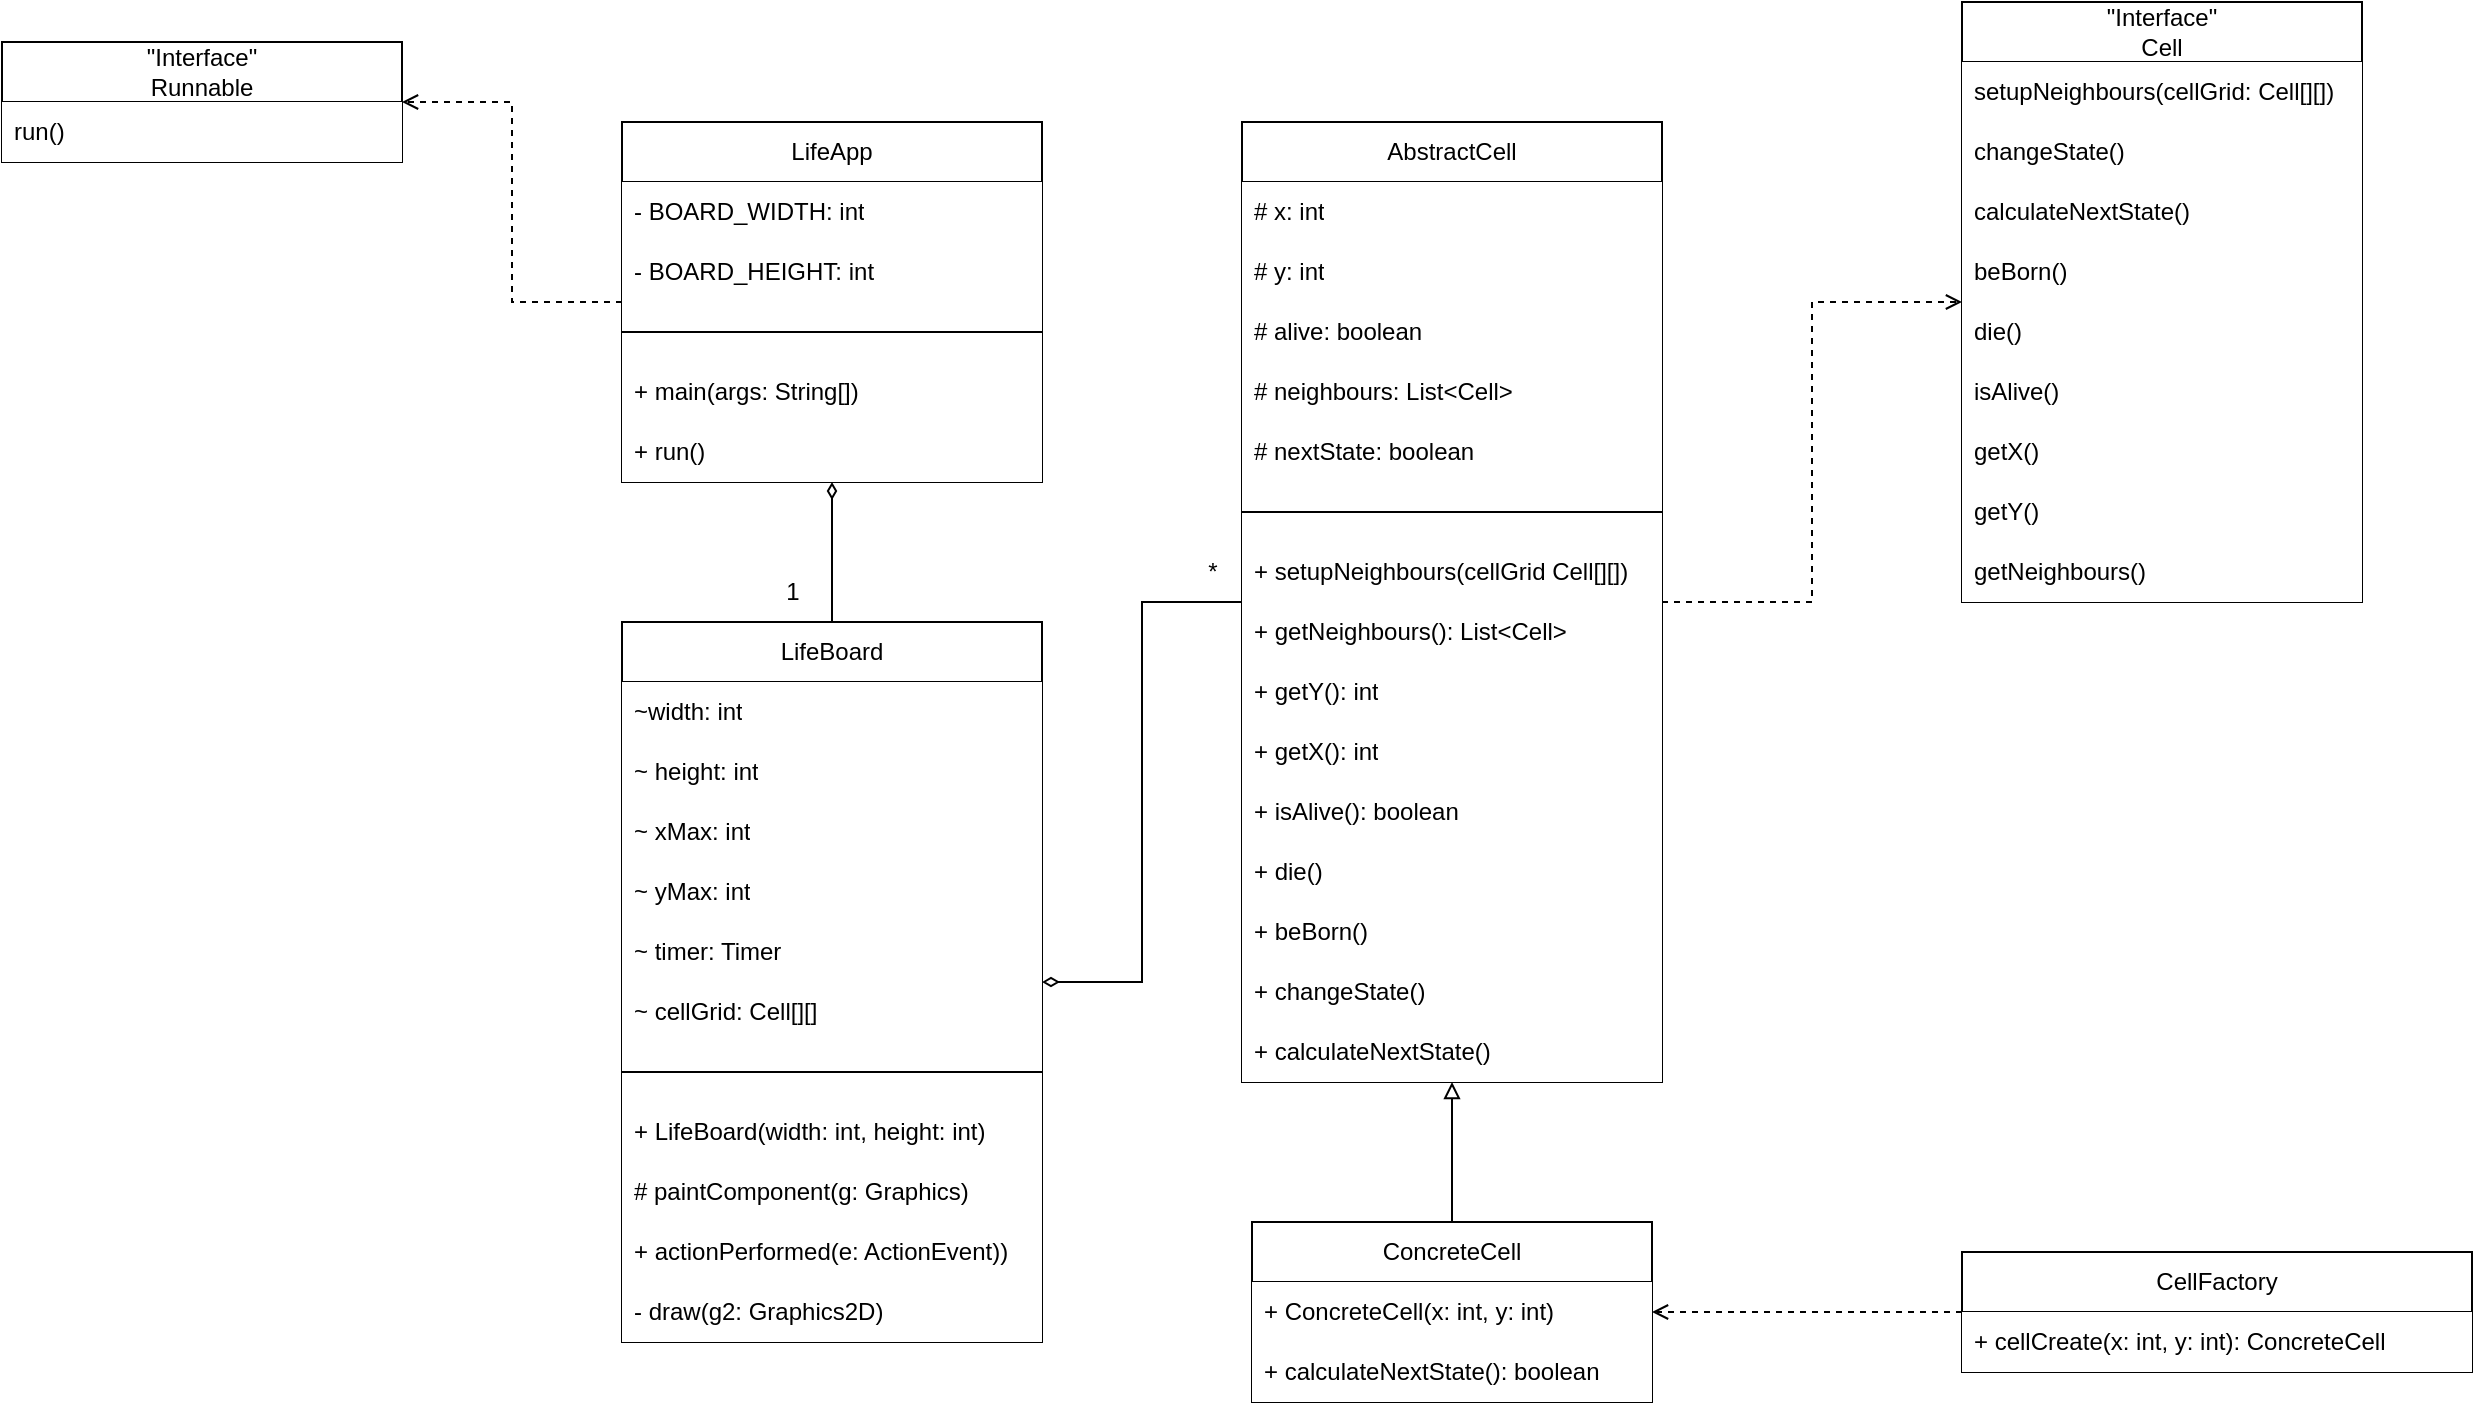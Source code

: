 <mxfile version="22.1.2" type="device">
  <diagram name="Page-1" id="YDqhjDaP1piZdzwtWk-i">
    <mxGraphModel dx="2717" dy="894" grid="1" gridSize="10" guides="1" tooltips="1" connect="1" arrows="1" fold="1" page="1" pageScale="1" pageWidth="1169" pageHeight="827" math="0" shadow="0">
      <root>
        <mxCell id="0" />
        <mxCell id="1" parent="0" />
        <mxCell id="CxoTFEphAylHqTDbwrn--6" value="&quot;Interface&quot;&lt;br&gt;Cell" style="swimlane;fontStyle=0;childLayout=stackLayout;horizontal=1;startSize=30;horizontalStack=0;resizeParent=1;resizeParentMax=0;resizeLast=0;collapsible=1;marginBottom=0;whiteSpace=wrap;html=1;" parent="1" vertex="1">
          <mxGeometry x="580" y="100" width="200" height="300" as="geometry" />
        </mxCell>
        <mxCell id="CxoTFEphAylHqTDbwrn--7" value="setupNeighbours(cellGrid: Cell[][])" style="text;strokeColor=none;fillColor=default;align=left;verticalAlign=middle;spacingLeft=4;spacingRight=4;overflow=hidden;points=[[0,0.5],[1,0.5]];portConstraint=eastwest;rotatable=0;whiteSpace=wrap;html=1;" parent="CxoTFEphAylHqTDbwrn--6" vertex="1">
          <mxGeometry y="30" width="200" height="30" as="geometry" />
        </mxCell>
        <mxCell id="CxoTFEphAylHqTDbwrn--8" value="changeState()" style="text;strokeColor=none;fillColor=default;align=left;verticalAlign=middle;spacingLeft=4;spacingRight=4;overflow=hidden;points=[[0,0.5],[1,0.5]];portConstraint=eastwest;rotatable=0;whiteSpace=wrap;html=1;" parent="CxoTFEphAylHqTDbwrn--6" vertex="1">
          <mxGeometry y="60" width="200" height="30" as="geometry" />
        </mxCell>
        <mxCell id="CxoTFEphAylHqTDbwrn--9" value="calculateNextState()" style="text;strokeColor=none;fillColor=default;align=left;verticalAlign=middle;spacingLeft=4;spacingRight=4;overflow=hidden;points=[[0,0.5],[1,0.5]];portConstraint=eastwest;rotatable=0;whiteSpace=wrap;html=1;" parent="CxoTFEphAylHqTDbwrn--6" vertex="1">
          <mxGeometry y="90" width="200" height="30" as="geometry" />
        </mxCell>
        <mxCell id="CxoTFEphAylHqTDbwrn--17" value="beBorn()" style="text;strokeColor=none;fillColor=default;align=left;verticalAlign=middle;spacingLeft=4;spacingRight=4;overflow=hidden;points=[[0,0.5],[1,0.5]];portConstraint=eastwest;rotatable=0;whiteSpace=wrap;html=1;" parent="CxoTFEphAylHqTDbwrn--6" vertex="1">
          <mxGeometry y="120" width="200" height="30" as="geometry" />
        </mxCell>
        <mxCell id="CxoTFEphAylHqTDbwrn--16" value="die()" style="text;strokeColor=none;fillColor=default;align=left;verticalAlign=middle;spacingLeft=4;spacingRight=4;overflow=hidden;points=[[0,0.5],[1,0.5]];portConstraint=eastwest;rotatable=0;whiteSpace=wrap;html=1;" parent="CxoTFEphAylHqTDbwrn--6" vertex="1">
          <mxGeometry y="150" width="200" height="30" as="geometry" />
        </mxCell>
        <mxCell id="CxoTFEphAylHqTDbwrn--15" value="isAlive()" style="text;strokeColor=none;fillColor=default;align=left;verticalAlign=middle;spacingLeft=4;spacingRight=4;overflow=hidden;points=[[0,0.5],[1,0.5]];portConstraint=eastwest;rotatable=0;whiteSpace=wrap;html=1;" parent="CxoTFEphAylHqTDbwrn--6" vertex="1">
          <mxGeometry y="180" width="200" height="30" as="geometry" />
        </mxCell>
        <mxCell id="CxoTFEphAylHqTDbwrn--14" value="getX()" style="text;strokeColor=none;fillColor=default;align=left;verticalAlign=middle;spacingLeft=4;spacingRight=4;overflow=hidden;points=[[0,0.5],[1,0.5]];portConstraint=eastwest;rotatable=0;whiteSpace=wrap;html=1;" parent="CxoTFEphAylHqTDbwrn--6" vertex="1">
          <mxGeometry y="210" width="200" height="30" as="geometry" />
        </mxCell>
        <mxCell id="CxoTFEphAylHqTDbwrn--13" value="getY()" style="text;strokeColor=none;fillColor=default;align=left;verticalAlign=middle;spacingLeft=4;spacingRight=4;overflow=hidden;points=[[0,0.5],[1,0.5]];portConstraint=eastwest;rotatable=0;whiteSpace=wrap;html=1;" parent="CxoTFEphAylHqTDbwrn--6" vertex="1">
          <mxGeometry y="240" width="200" height="30" as="geometry" />
        </mxCell>
        <mxCell id="CxoTFEphAylHqTDbwrn--12" value="getNeighbours()" style="text;strokeColor=none;fillColor=default;align=left;verticalAlign=middle;spacingLeft=4;spacingRight=4;overflow=hidden;points=[[0,0.5],[1,0.5]];portConstraint=eastwest;rotatable=0;whiteSpace=wrap;html=1;strokeWidth=2;" parent="CxoTFEphAylHqTDbwrn--6" vertex="1">
          <mxGeometry y="270" width="200" height="30" as="geometry" />
        </mxCell>
        <mxCell id="CxoTFEphAylHqTDbwrn--18" value="AbstractCell" style="swimlane;fontStyle=0;childLayout=stackLayout;horizontal=1;startSize=30;horizontalStack=0;resizeParent=1;resizeParentMax=0;resizeLast=0;collapsible=1;marginBottom=0;whiteSpace=wrap;html=1;" parent="1" vertex="1">
          <mxGeometry x="220" y="160" width="210" height="480" as="geometry" />
        </mxCell>
        <mxCell id="CxoTFEphAylHqTDbwrn--19" value="# x: int" style="text;strokeColor=none;fillColor=default;align=left;verticalAlign=middle;spacingLeft=4;spacingRight=4;overflow=hidden;points=[[0,0.5],[1,0.5]];portConstraint=eastwest;rotatable=0;whiteSpace=wrap;html=1;" parent="CxoTFEphAylHqTDbwrn--18" vertex="1">
          <mxGeometry y="30" width="210" height="30" as="geometry" />
        </mxCell>
        <mxCell id="CxoTFEphAylHqTDbwrn--20" value="# y: int" style="text;strokeColor=none;fillColor=default;align=left;verticalAlign=middle;spacingLeft=4;spacingRight=4;overflow=hidden;points=[[0,0.5],[1,0.5]];portConstraint=eastwest;rotatable=0;whiteSpace=wrap;html=1;" parent="CxoTFEphAylHqTDbwrn--18" vertex="1">
          <mxGeometry y="60" width="210" height="30" as="geometry" />
        </mxCell>
        <mxCell id="CxoTFEphAylHqTDbwrn--21" value="# alive: boolean" style="text;strokeColor=none;fillColor=default;align=left;verticalAlign=middle;spacingLeft=4;spacingRight=4;overflow=hidden;points=[[0,0.5],[1,0.5]];portConstraint=eastwest;rotatable=0;whiteSpace=wrap;html=1;" parent="CxoTFEphAylHqTDbwrn--18" vertex="1">
          <mxGeometry y="90" width="210" height="30" as="geometry" />
        </mxCell>
        <mxCell id="CxoTFEphAylHqTDbwrn--23" value="# neighbours: List&amp;lt;Cell&amp;gt;" style="text;strokeColor=none;fillColor=default;align=left;verticalAlign=middle;spacingLeft=4;spacingRight=4;overflow=hidden;points=[[0,0.5],[1,0.5]];portConstraint=eastwest;rotatable=0;whiteSpace=wrap;html=1;" parent="CxoTFEphAylHqTDbwrn--18" vertex="1">
          <mxGeometry y="120" width="210" height="30" as="geometry" />
        </mxCell>
        <mxCell id="CxoTFEphAylHqTDbwrn--22" value="# nextState: boolean" style="text;strokeColor=none;fillColor=default;align=left;verticalAlign=middle;spacingLeft=4;spacingRight=4;overflow=hidden;points=[[0,0.5],[1,0.5]];portConstraint=eastwest;rotatable=0;whiteSpace=wrap;html=1;" parent="CxoTFEphAylHqTDbwrn--18" vertex="1">
          <mxGeometry y="150" width="210" height="30" as="geometry" />
        </mxCell>
        <mxCell id="CxoTFEphAylHqTDbwrn--33" style="text;strokeColor=none;fillColor=default;align=left;verticalAlign=middle;spacingLeft=4;spacingRight=4;overflow=hidden;points=[[0,0.5],[1,0.5]];portConstraint=eastwest;rotatable=0;whiteSpace=wrap;html=1;" parent="CxoTFEphAylHqTDbwrn--18" vertex="1">
          <mxGeometry y="180" width="210" height="30" as="geometry" />
        </mxCell>
        <mxCell id="CxoTFEphAylHqTDbwrn--32" value="+ setupNeighbours(cellGrid Cell[][])" style="text;strokeColor=none;fillColor=default;align=left;verticalAlign=middle;spacingLeft=4;spacingRight=4;overflow=hidden;points=[[0,0.5],[1,0.5]];portConstraint=eastwest;rotatable=0;whiteSpace=wrap;html=1;" parent="CxoTFEphAylHqTDbwrn--18" vertex="1">
          <mxGeometry y="210" width="210" height="30" as="geometry" />
        </mxCell>
        <mxCell id="CxoTFEphAylHqTDbwrn--47" value="+ getNeighbours(): List&amp;lt;Cell&amp;gt;" style="text;strokeColor=none;fillColor=default;align=left;verticalAlign=middle;spacingLeft=4;spacingRight=4;overflow=hidden;points=[[0,0.5],[1,0.5]];portConstraint=eastwest;rotatable=0;whiteSpace=wrap;html=1;" parent="CxoTFEphAylHqTDbwrn--18" vertex="1">
          <mxGeometry y="240" width="210" height="30" as="geometry" />
        </mxCell>
        <mxCell id="CxoTFEphAylHqTDbwrn--46" value="+ getY(): int" style="text;strokeColor=none;fillColor=default;align=left;verticalAlign=middle;spacingLeft=4;spacingRight=4;overflow=hidden;points=[[0,0.5],[1,0.5]];portConstraint=eastwest;rotatable=0;whiteSpace=wrap;html=1;" parent="CxoTFEphAylHqTDbwrn--18" vertex="1">
          <mxGeometry y="270" width="210" height="30" as="geometry" />
        </mxCell>
        <mxCell id="CxoTFEphAylHqTDbwrn--45" value="+ getX(): int" style="text;strokeColor=none;fillColor=default;align=left;verticalAlign=middle;spacingLeft=4;spacingRight=4;overflow=hidden;points=[[0,0.5],[1,0.5]];portConstraint=eastwest;rotatable=0;whiteSpace=wrap;html=1;" parent="CxoTFEphAylHqTDbwrn--18" vertex="1">
          <mxGeometry y="300" width="210" height="30" as="geometry" />
        </mxCell>
        <mxCell id="CxoTFEphAylHqTDbwrn--44" value="+ isAlive(): boolean" style="text;strokeColor=none;fillColor=default;align=left;verticalAlign=middle;spacingLeft=4;spacingRight=4;overflow=hidden;points=[[0,0.5],[1,0.5]];portConstraint=eastwest;rotatable=0;whiteSpace=wrap;html=1;" parent="CxoTFEphAylHqTDbwrn--18" vertex="1">
          <mxGeometry y="330" width="210" height="30" as="geometry" />
        </mxCell>
        <mxCell id="CxoTFEphAylHqTDbwrn--43" value="+ die()" style="text;strokeColor=none;fillColor=default;align=left;verticalAlign=middle;spacingLeft=4;spacingRight=4;overflow=hidden;points=[[0,0.5],[1,0.5]];portConstraint=eastwest;rotatable=0;whiteSpace=wrap;html=1;" parent="CxoTFEphAylHqTDbwrn--18" vertex="1">
          <mxGeometry y="360" width="210" height="30" as="geometry" />
        </mxCell>
        <mxCell id="CxoTFEphAylHqTDbwrn--42" value="+ beBorn()" style="text;strokeColor=none;fillColor=default;align=left;verticalAlign=middle;spacingLeft=4;spacingRight=4;overflow=hidden;points=[[0,0.5],[1,0.5]];portConstraint=eastwest;rotatable=0;whiteSpace=wrap;html=1;" parent="CxoTFEphAylHqTDbwrn--18" vertex="1">
          <mxGeometry y="390" width="210" height="30" as="geometry" />
        </mxCell>
        <mxCell id="CxoTFEphAylHqTDbwrn--40" value="+ changeState()" style="text;strokeColor=none;fillColor=default;align=left;verticalAlign=middle;spacingLeft=4;spacingRight=4;overflow=hidden;points=[[0,0.5],[1,0.5]];portConstraint=eastwest;rotatable=0;whiteSpace=wrap;html=1;" parent="CxoTFEphAylHqTDbwrn--18" vertex="1">
          <mxGeometry y="420" width="210" height="30" as="geometry" />
        </mxCell>
        <mxCell id="CxoTFEphAylHqTDbwrn--39" value="" style="endArrow=none;html=1;rounded=0;exitX=0;exitY=0.5;exitDx=0;exitDy=0;entryX=1;entryY=0.5;entryDx=0;entryDy=0;" parent="CxoTFEphAylHqTDbwrn--18" source="CxoTFEphAylHqTDbwrn--33" target="CxoTFEphAylHqTDbwrn--33" edge="1">
          <mxGeometry width="50" height="50" relative="1" as="geometry">
            <mxPoint x="220" y="280" as="sourcePoint" />
            <mxPoint x="310" y="300" as="targetPoint" />
          </mxGeometry>
        </mxCell>
        <mxCell id="CxoTFEphAylHqTDbwrn--41" value="+ calculateNextState()" style="text;strokeColor=none;fillColor=default;align=left;verticalAlign=middle;spacingLeft=4;spacingRight=4;overflow=hidden;points=[[0,0.5],[1,0.5]];portConstraint=eastwest;rotatable=0;whiteSpace=wrap;html=1;" parent="CxoTFEphAylHqTDbwrn--18" vertex="1">
          <mxGeometry y="450" width="210" height="30" as="geometry" />
        </mxCell>
        <mxCell id="CxoTFEphAylHqTDbwrn--24" value="" style="endArrow=open;html=1;rounded=0;edgeStyle=orthogonalEdgeStyle;endFill=0;dashed=1;" parent="1" source="CxoTFEphAylHqTDbwrn--18" target="CxoTFEphAylHqTDbwrn--6" edge="1">
          <mxGeometry width="50" height="50" relative="1" as="geometry">
            <mxPoint x="645" y="500" as="sourcePoint" />
            <mxPoint x="695" y="450" as="targetPoint" />
          </mxGeometry>
        </mxCell>
        <mxCell id="CxoTFEphAylHqTDbwrn--25" value="ConcreteCell" style="swimlane;fontStyle=0;childLayout=stackLayout;horizontal=1;startSize=30;horizontalStack=0;resizeParent=1;resizeParentMax=0;resizeLast=0;collapsible=1;marginBottom=0;whiteSpace=wrap;html=1;" parent="1" vertex="1">
          <mxGeometry x="225" y="710" width="200" height="90" as="geometry" />
        </mxCell>
        <mxCell id="sXeR2ySPPfD5h6XvWmpi-1" value="+ ConcreteCell(x: int, y: int)" style="text;strokeColor=none;fillColor=default;align=left;verticalAlign=middle;spacingLeft=4;spacingRight=4;overflow=hidden;points=[[0,0.5],[1,0.5]];portConstraint=eastwest;rotatable=0;whiteSpace=wrap;html=1;" parent="CxoTFEphAylHqTDbwrn--25" vertex="1">
          <mxGeometry y="30" width="200" height="30" as="geometry" />
        </mxCell>
        <mxCell id="CxoTFEphAylHqTDbwrn--26" value="+ calculateNextState(): boolean" style="text;strokeColor=none;fillColor=default;align=left;verticalAlign=middle;spacingLeft=4;spacingRight=4;overflow=hidden;points=[[0,0.5],[1,0.5]];portConstraint=eastwest;rotatable=0;whiteSpace=wrap;html=1;" parent="CxoTFEphAylHqTDbwrn--25" vertex="1">
          <mxGeometry y="60" width="200" height="30" as="geometry" />
        </mxCell>
        <mxCell id="CxoTFEphAylHqTDbwrn--29" value="" style="endArrow=block;html=1;rounded=0;edgeStyle=orthogonalEdgeStyle;endFill=0;" parent="1" source="CxoTFEphAylHqTDbwrn--25" target="CxoTFEphAylHqTDbwrn--18" edge="1">
          <mxGeometry width="50" height="50" relative="1" as="geometry">
            <mxPoint x="640" y="490" as="sourcePoint" />
            <mxPoint x="690" y="440" as="targetPoint" />
          </mxGeometry>
        </mxCell>
        <mxCell id="CxoTFEphAylHqTDbwrn--48" value="CellFactory" style="swimlane;fontStyle=0;childLayout=stackLayout;horizontal=1;startSize=30;horizontalStack=0;resizeParent=1;resizeParentMax=0;resizeLast=0;collapsible=1;marginBottom=0;whiteSpace=wrap;html=1;" parent="1" vertex="1">
          <mxGeometry x="580" y="725" width="255" height="60" as="geometry" />
        </mxCell>
        <mxCell id="CxoTFEphAylHqTDbwrn--49" value="+ cellCreate(x: int, y: int): ConcreteCell" style="text;strokeColor=none;fillColor=default;align=left;verticalAlign=middle;spacingLeft=4;spacingRight=4;overflow=hidden;points=[[0,0.5],[1,0.5]];portConstraint=eastwest;rotatable=0;whiteSpace=wrap;html=1;" parent="CxoTFEphAylHqTDbwrn--48" vertex="1">
          <mxGeometry y="30" width="255" height="30" as="geometry" />
        </mxCell>
        <mxCell id="CxoTFEphAylHqTDbwrn--54" value="LifeApp" style="swimlane;fontStyle=0;childLayout=stackLayout;horizontal=1;startSize=30;horizontalStack=0;resizeParent=1;resizeParentMax=0;resizeLast=0;collapsible=1;marginBottom=0;whiteSpace=wrap;html=1;" parent="1" vertex="1">
          <mxGeometry x="-90" y="160" width="210" height="180" as="geometry" />
        </mxCell>
        <mxCell id="CxoTFEphAylHqTDbwrn--55" value="- BOARD_WIDTH: int" style="text;strokeColor=none;fillColor=default;align=left;verticalAlign=middle;spacingLeft=4;spacingRight=4;overflow=hidden;points=[[0,0.5],[1,0.5]];portConstraint=eastwest;rotatable=0;whiteSpace=wrap;html=1;" parent="CxoTFEphAylHqTDbwrn--54" vertex="1">
          <mxGeometry y="30" width="210" height="30" as="geometry" />
        </mxCell>
        <mxCell id="CxoTFEphAylHqTDbwrn--56" value="- BOARD_HEIGHT: int" style="text;strokeColor=none;fillColor=default;align=left;verticalAlign=middle;spacingLeft=4;spacingRight=4;overflow=hidden;points=[[0,0.5],[1,0.5]];portConstraint=eastwest;rotatable=0;whiteSpace=wrap;html=1;" parent="CxoTFEphAylHqTDbwrn--54" vertex="1">
          <mxGeometry y="60" width="210" height="30" as="geometry" />
        </mxCell>
        <mxCell id="CxoTFEphAylHqTDbwrn--60" style="text;strokeColor=none;fillColor=default;align=left;verticalAlign=middle;spacingLeft=4;spacingRight=4;overflow=hidden;points=[[0,0.5],[1,0.5]];portConstraint=eastwest;rotatable=0;whiteSpace=wrap;html=1;" parent="CxoTFEphAylHqTDbwrn--54" vertex="1">
          <mxGeometry y="90" width="210" height="30" as="geometry" />
        </mxCell>
        <mxCell id="CxoTFEphAylHqTDbwrn--61" value="+ main(args: String[])" style="text;strokeColor=none;fillColor=default;align=left;verticalAlign=middle;spacingLeft=4;spacingRight=4;overflow=hidden;points=[[0,0.5],[1,0.5]];portConstraint=eastwest;rotatable=0;whiteSpace=wrap;html=1;" parent="CxoTFEphAylHqTDbwrn--54" vertex="1">
          <mxGeometry y="120" width="210" height="30" as="geometry" />
        </mxCell>
        <mxCell id="CxoTFEphAylHqTDbwrn--62" value="+ run()" style="text;strokeColor=none;fillColor=default;align=left;verticalAlign=middle;spacingLeft=4;spacingRight=4;overflow=hidden;points=[[0,0.5],[1,0.5]];portConstraint=eastwest;rotatable=0;whiteSpace=wrap;html=1;" parent="CxoTFEphAylHqTDbwrn--54" vertex="1">
          <mxGeometry y="150" width="210" height="30" as="geometry" />
        </mxCell>
        <mxCell id="CxoTFEphAylHqTDbwrn--69" value="" style="endArrow=none;html=1;rounded=0;exitX=0;exitY=0.5;exitDx=0;exitDy=0;entryX=1;entryY=0.5;entryDx=0;entryDy=0;" parent="CxoTFEphAylHqTDbwrn--54" source="CxoTFEphAylHqTDbwrn--60" target="CxoTFEphAylHqTDbwrn--60" edge="1">
          <mxGeometry width="50" height="50" relative="1" as="geometry">
            <mxPoint x="220" y="280" as="sourcePoint" />
            <mxPoint x="310" y="300" as="targetPoint" />
          </mxGeometry>
        </mxCell>
        <mxCell id="CxoTFEphAylHqTDbwrn--71" value="&quot;Interface&quot;&lt;br&gt;Runnable" style="swimlane;fontStyle=0;childLayout=stackLayout;horizontal=1;startSize=30;horizontalStack=0;resizeParent=1;resizeParentMax=0;resizeLast=0;collapsible=1;marginBottom=0;whiteSpace=wrap;html=1;" parent="1" vertex="1">
          <mxGeometry x="-400" y="120" width="200" height="60" as="geometry" />
        </mxCell>
        <mxCell id="CxoTFEphAylHqTDbwrn--72" value="run()" style="text;strokeColor=none;fillColor=default;align=left;verticalAlign=middle;spacingLeft=4;spacingRight=4;overflow=hidden;points=[[0,0.5],[1,0.5]];portConstraint=eastwest;rotatable=0;whiteSpace=wrap;html=1;" parent="CxoTFEphAylHqTDbwrn--71" vertex="1">
          <mxGeometry y="30" width="200" height="30" as="geometry" />
        </mxCell>
        <mxCell id="CxoTFEphAylHqTDbwrn--81" value="" style="endArrow=open;html=1;rounded=0;edgeStyle=orthogonalEdgeStyle;endFill=0;dashed=1;" parent="1" source="CxoTFEphAylHqTDbwrn--54" target="CxoTFEphAylHqTDbwrn--71" edge="1">
          <mxGeometry width="50" height="50" relative="1" as="geometry">
            <mxPoint x="-340" y="400" as="sourcePoint" />
            <mxPoint x="-290" y="350" as="targetPoint" />
          </mxGeometry>
        </mxCell>
        <mxCell id="CxoTFEphAylHqTDbwrn--82" value="LifeBoard" style="swimlane;fontStyle=0;childLayout=stackLayout;horizontal=1;startSize=30;horizontalStack=0;resizeParent=1;resizeParentMax=0;resizeLast=0;collapsible=1;marginBottom=0;whiteSpace=wrap;html=1;" parent="1" vertex="1">
          <mxGeometry x="-90" y="410" width="210" height="360" as="geometry" />
        </mxCell>
        <mxCell id="CxoTFEphAylHqTDbwrn--83" value="~width: int" style="text;strokeColor=none;fillColor=default;align=left;verticalAlign=middle;spacingLeft=4;spacingRight=4;overflow=hidden;points=[[0,0.5],[1,0.5]];portConstraint=eastwest;rotatable=0;whiteSpace=wrap;html=1;" parent="CxoTFEphAylHqTDbwrn--82" vertex="1">
          <mxGeometry y="30" width="210" height="30" as="geometry" />
        </mxCell>
        <mxCell id="CxoTFEphAylHqTDbwrn--84" value="~ height: int" style="text;strokeColor=none;fillColor=default;align=left;verticalAlign=middle;spacingLeft=4;spacingRight=4;overflow=hidden;points=[[0,0.5],[1,0.5]];portConstraint=eastwest;rotatable=0;whiteSpace=wrap;html=1;" parent="CxoTFEphAylHqTDbwrn--82" vertex="1">
          <mxGeometry y="60" width="210" height="30" as="geometry" />
        </mxCell>
        <mxCell id="CxoTFEphAylHqTDbwrn--85" value="~ xMax: int" style="text;strokeColor=none;fillColor=default;align=left;verticalAlign=middle;spacingLeft=4;spacingRight=4;overflow=hidden;points=[[0,0.5],[1,0.5]];portConstraint=eastwest;rotatable=0;whiteSpace=wrap;html=1;" parent="CxoTFEphAylHqTDbwrn--82" vertex="1">
          <mxGeometry y="90" width="210" height="30" as="geometry" />
        </mxCell>
        <mxCell id="CxoTFEphAylHqTDbwrn--86" value="~ yMax: int" style="text;strokeColor=none;fillColor=default;align=left;verticalAlign=middle;spacingLeft=4;spacingRight=4;overflow=hidden;points=[[0,0.5],[1,0.5]];portConstraint=eastwest;rotatable=0;whiteSpace=wrap;html=1;" parent="CxoTFEphAylHqTDbwrn--82" vertex="1">
          <mxGeometry y="120" width="210" height="30" as="geometry" />
        </mxCell>
        <mxCell id="CxoTFEphAylHqTDbwrn--87" value="~ timer: Timer" style="text;strokeColor=none;fillColor=default;align=left;verticalAlign=middle;spacingLeft=4;spacingRight=4;overflow=hidden;points=[[0,0.5],[1,0.5]];portConstraint=eastwest;rotatable=0;whiteSpace=wrap;html=1;" parent="CxoTFEphAylHqTDbwrn--82" vertex="1">
          <mxGeometry y="150" width="210" height="30" as="geometry" />
        </mxCell>
        <mxCell id="CxoTFEphAylHqTDbwrn--99" value="~ cellGrid: Cell[][]" style="text;strokeColor=none;fillColor=default;align=left;verticalAlign=middle;spacingLeft=4;spacingRight=4;overflow=hidden;points=[[0,0.5],[1,0.5]];portConstraint=eastwest;rotatable=0;whiteSpace=wrap;html=1;" parent="CxoTFEphAylHqTDbwrn--82" vertex="1">
          <mxGeometry y="180" width="210" height="30" as="geometry" />
        </mxCell>
        <mxCell id="CxoTFEphAylHqTDbwrn--88" style="text;strokeColor=none;fillColor=default;align=left;verticalAlign=middle;spacingLeft=4;spacingRight=4;overflow=hidden;points=[[0,0.5],[1,0.5]];portConstraint=eastwest;rotatable=0;whiteSpace=wrap;html=1;" parent="CxoTFEphAylHqTDbwrn--82" vertex="1">
          <mxGeometry y="210" width="210" height="30" as="geometry" />
        </mxCell>
        <mxCell id="CxoTFEphAylHqTDbwrn--89" value="+ LifeBoard(width: int, height: int)" style="text;strokeColor=none;fillColor=default;align=left;verticalAlign=middle;spacingLeft=4;spacingRight=4;overflow=hidden;points=[[0,0.5],[1,0.5]];portConstraint=eastwest;rotatable=0;whiteSpace=wrap;html=1;" parent="CxoTFEphAylHqTDbwrn--82" vertex="1">
          <mxGeometry y="240" width="210" height="30" as="geometry" />
        </mxCell>
        <mxCell id="CxoTFEphAylHqTDbwrn--90" value="# paintComponent(g: Graphics)" style="text;strokeColor=none;fillColor=default;align=left;verticalAlign=middle;spacingLeft=4;spacingRight=4;overflow=hidden;points=[[0,0.5],[1,0.5]];portConstraint=eastwest;rotatable=0;whiteSpace=wrap;html=1;" parent="CxoTFEphAylHqTDbwrn--82" vertex="1">
          <mxGeometry y="270" width="210" height="30" as="geometry" />
        </mxCell>
        <mxCell id="CxoTFEphAylHqTDbwrn--91" value="+ actionPerformed(e: ActionEvent))" style="text;strokeColor=none;fillColor=default;align=left;verticalAlign=middle;spacingLeft=4;spacingRight=4;overflow=hidden;points=[[0,0.5],[1,0.5]];portConstraint=eastwest;rotatable=0;whiteSpace=wrap;html=1;" parent="CxoTFEphAylHqTDbwrn--82" vertex="1">
          <mxGeometry y="300" width="210" height="30" as="geometry" />
        </mxCell>
        <mxCell id="CxoTFEphAylHqTDbwrn--92" value="- draw(g2: Graphics2D)" style="text;strokeColor=none;fillColor=default;align=left;verticalAlign=middle;spacingLeft=4;spacingRight=4;overflow=hidden;points=[[0,0.5],[1,0.5]];portConstraint=eastwest;rotatable=0;whiteSpace=wrap;html=1;" parent="CxoTFEphAylHqTDbwrn--82" vertex="1">
          <mxGeometry y="330" width="210" height="30" as="geometry" />
        </mxCell>
        <mxCell id="CxoTFEphAylHqTDbwrn--97" value="" style="endArrow=none;html=1;rounded=0;exitX=0;exitY=0.5;exitDx=0;exitDy=0;entryX=1;entryY=0.5;entryDx=0;entryDy=0;" parent="CxoTFEphAylHqTDbwrn--82" source="CxoTFEphAylHqTDbwrn--88" target="CxoTFEphAylHqTDbwrn--88" edge="1">
          <mxGeometry width="50" height="50" relative="1" as="geometry">
            <mxPoint x="220" y="280" as="sourcePoint" />
            <mxPoint x="310" y="300" as="targetPoint" />
          </mxGeometry>
        </mxCell>
        <mxCell id="CxoTFEphAylHqTDbwrn--100" value="" style="endArrow=diamondThin;html=1;rounded=0;endFill=0;" parent="1" source="CxoTFEphAylHqTDbwrn--82" target="CxoTFEphAylHqTDbwrn--54" edge="1">
          <mxGeometry width="50" height="50" relative="1" as="geometry">
            <mxPoint x="-140" y="420" as="sourcePoint" />
            <mxPoint x="-90" y="370" as="targetPoint" />
          </mxGeometry>
        </mxCell>
        <mxCell id="CxoTFEphAylHqTDbwrn--101" value="1" style="text;html=1;align=center;verticalAlign=middle;resizable=0;points=[];autosize=1;strokeColor=none;fillColor=none;" parent="1" vertex="1">
          <mxGeometry x="-20" y="380" width="30" height="30" as="geometry" />
        </mxCell>
        <mxCell id="CxoTFEphAylHqTDbwrn--102" value="" style="endArrow=diamondThin;html=1;rounded=0;edgeStyle=orthogonalEdgeStyle;endFill=0;" parent="1" source="CxoTFEphAylHqTDbwrn--18" target="CxoTFEphAylHqTDbwrn--82" edge="1">
          <mxGeometry width="50" height="50" relative="1" as="geometry">
            <mxPoint x="160" y="410" as="sourcePoint" />
            <mxPoint x="210" y="360" as="targetPoint" />
          </mxGeometry>
        </mxCell>
        <mxCell id="CxoTFEphAylHqTDbwrn--103" value="*" style="text;html=1;align=center;verticalAlign=middle;resizable=0;points=[];autosize=1;strokeColor=none;fillColor=none;" parent="1" vertex="1">
          <mxGeometry x="190" y="370" width="30" height="30" as="geometry" />
        </mxCell>
        <mxCell id="CxoTFEphAylHqTDbwrn--104" value="" style="endArrow=open;html=1;rounded=0;endFill=0;dashed=1;edgeStyle=orthogonalEdgeStyle;" parent="1" source="CxoTFEphAylHqTDbwrn--48" target="CxoTFEphAylHqTDbwrn--25" edge="1">
          <mxGeometry width="50" height="50" relative="1" as="geometry">
            <mxPoint x="560" y="660" as="sourcePoint" />
            <mxPoint x="610" y="610" as="targetPoint" />
          </mxGeometry>
        </mxCell>
      </root>
    </mxGraphModel>
  </diagram>
</mxfile>
